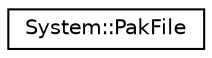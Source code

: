 digraph G
{
  edge [fontname="Helvetica",fontsize="10",labelfontname="Helvetica",labelfontsize="10"];
  node [fontname="Helvetica",fontsize="10",shape=record];
  rankdir="LR";
  Node1 [label="System::PakFile",height=0.2,width=0.4,color="black", fillcolor="white", style="filled",URL="$class_system_1_1_pak_file.html"];
}
